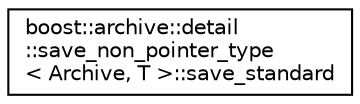 digraph "Graphical Class Hierarchy"
{
 // LATEX_PDF_SIZE
  edge [fontname="Helvetica",fontsize="10",labelfontname="Helvetica",labelfontsize="10"];
  node [fontname="Helvetica",fontsize="10",shape=record];
  rankdir="LR";
  Node0 [label="boost::archive::detail\l::save_non_pointer_type\l\< Archive, T \>::save_standard",height=0.2,width=0.4,color="black", fillcolor="white", style="filled",URL="$structboost_1_1archive_1_1detail_1_1save__non__pointer__type_1_1save__standard.html",tooltip=" "];
}

